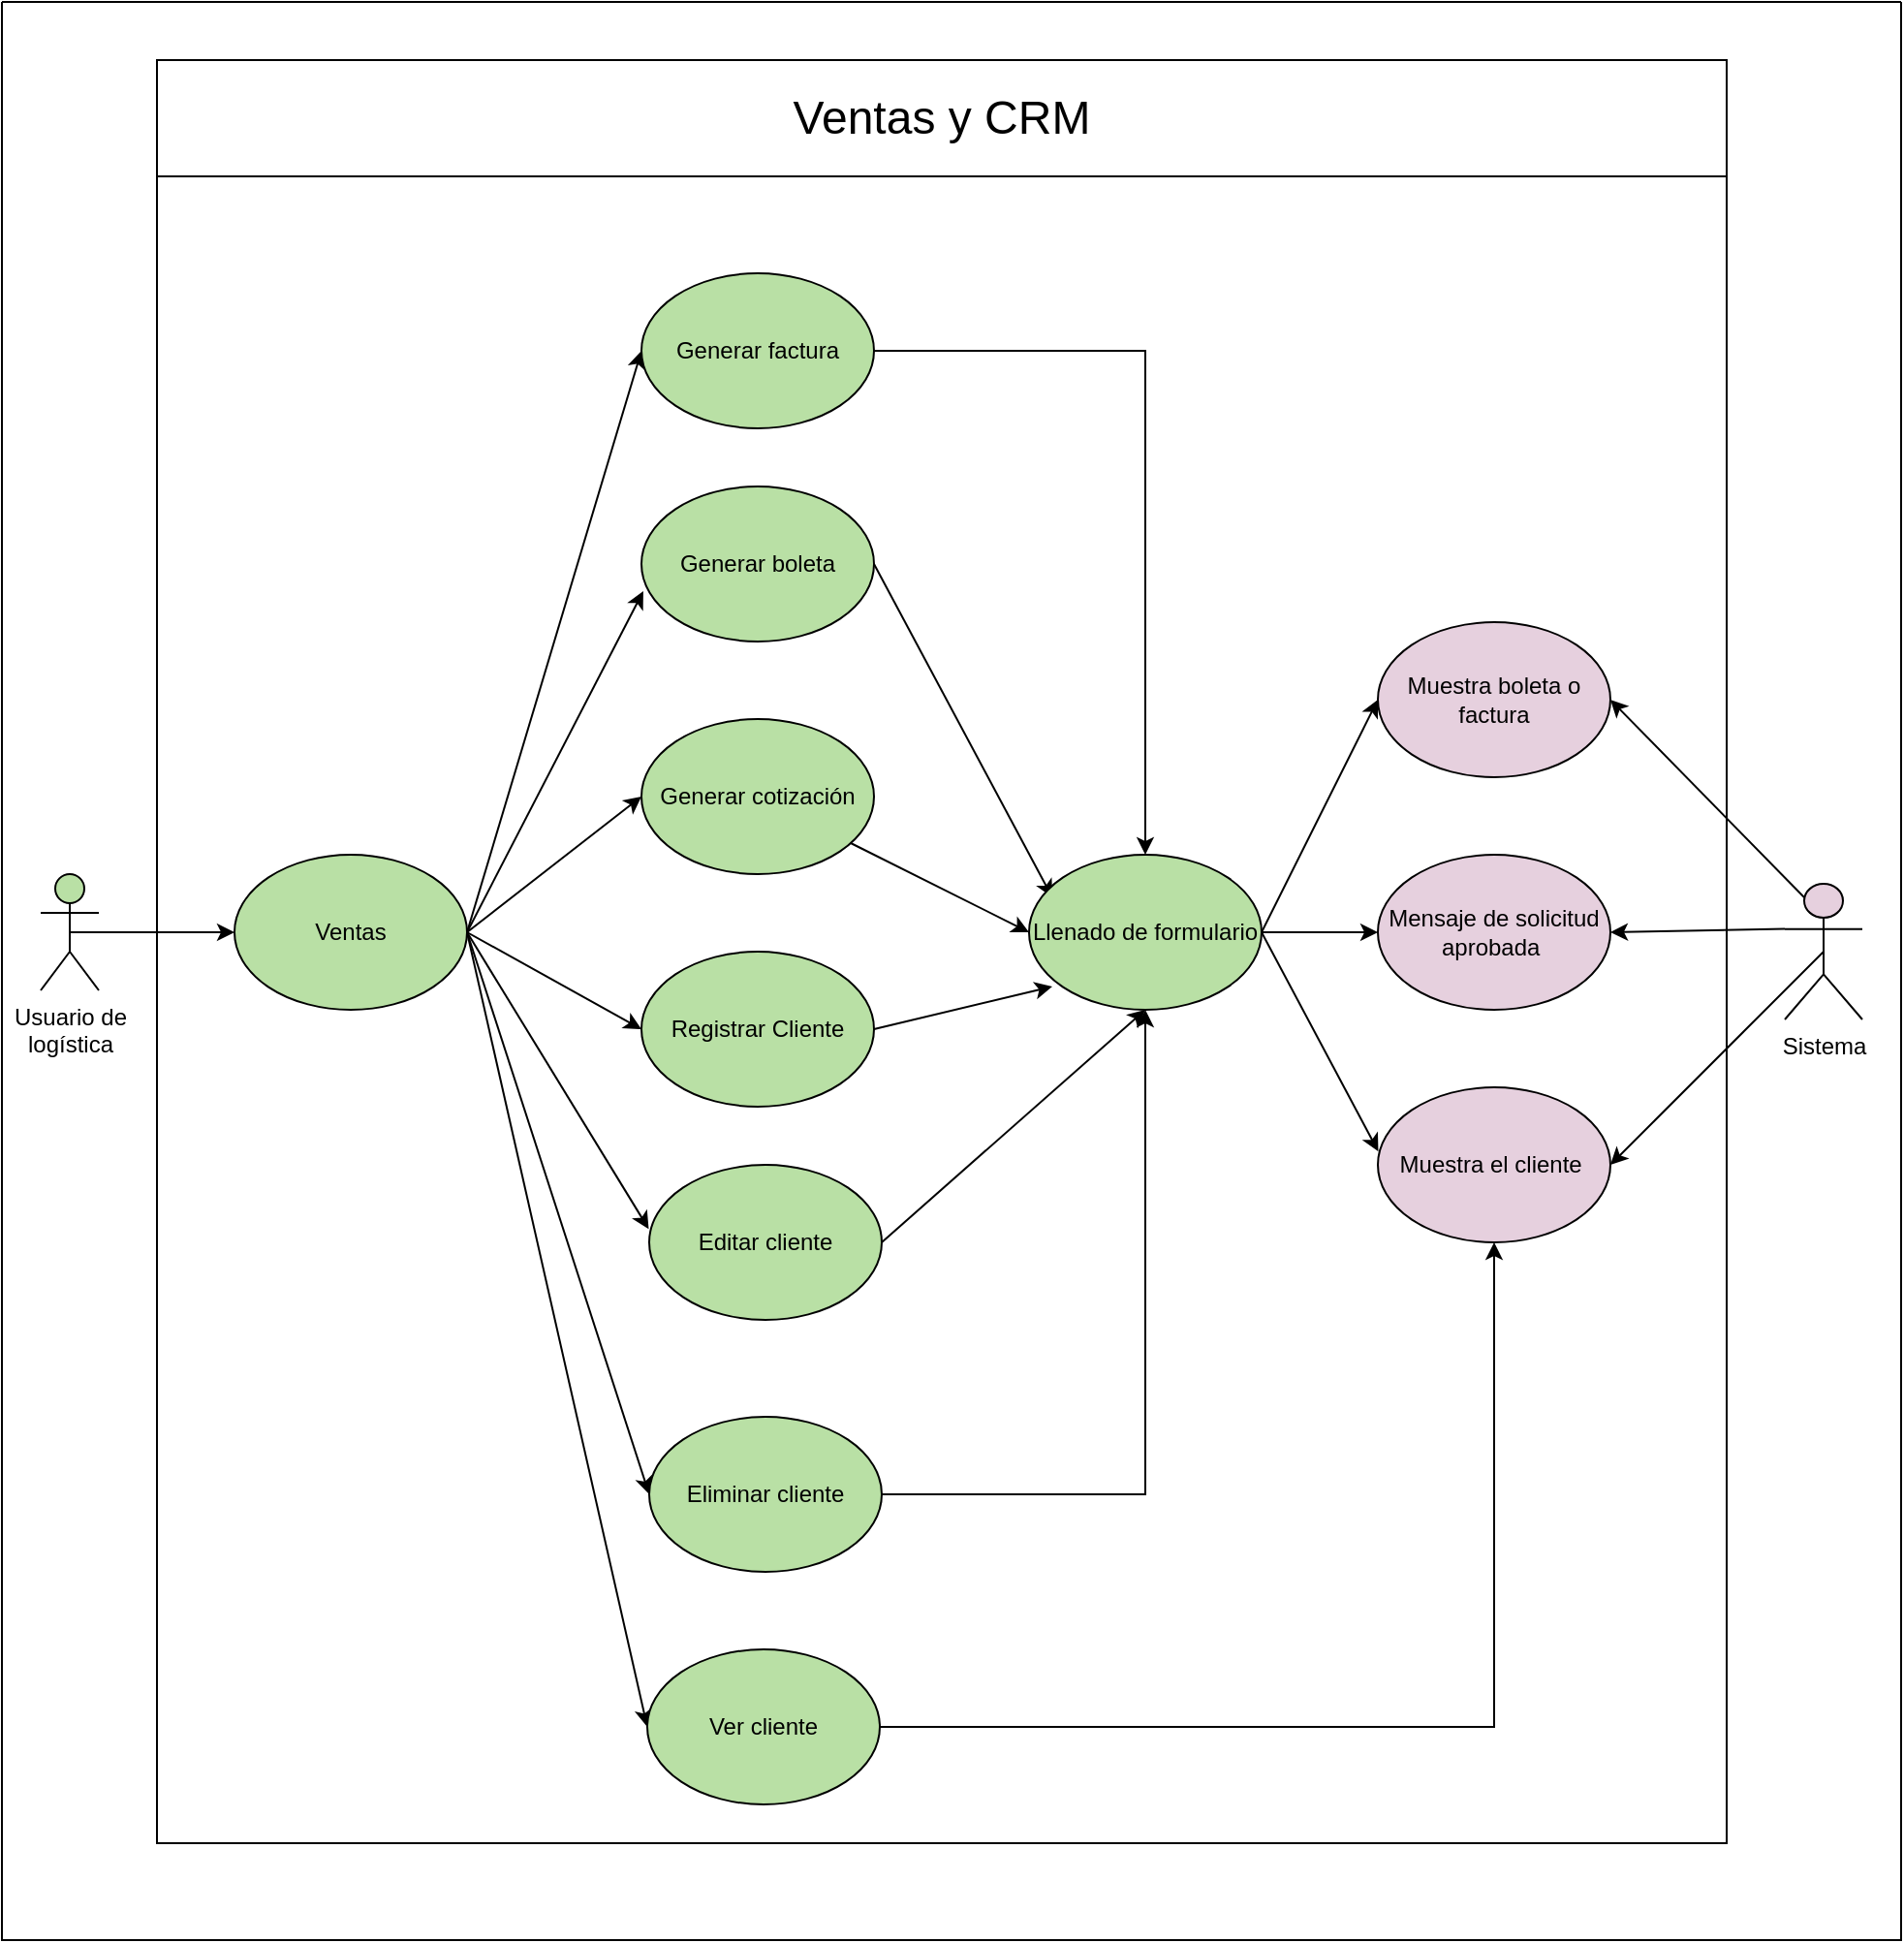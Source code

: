 <mxfile version="24.7.17">
  <diagram name="Página-1" id="9zy7lE_bJ6M9jYBpAnJQ">
    <mxGraphModel grid="1" page="1" gridSize="10" guides="1" tooltips="1" connect="1" arrows="1" fold="1" pageScale="1" pageWidth="827" pageHeight="1169" math="0" shadow="0">
      <root>
        <mxCell id="0" />
        <mxCell id="1" parent="0" />
        <mxCell id="uSnip5BmWE4I7YcpkdGi-1" value="" style="rounded=0;whiteSpace=wrap;html=1;" vertex="1" parent="1">
          <mxGeometry x="160" y="220" width="810" height="860" as="geometry" />
        </mxCell>
        <mxCell id="uSnip5BmWE4I7YcpkdGi-2" style="edgeStyle=orthogonalEdgeStyle;rounded=0;orthogonalLoop=1;jettySize=auto;html=1;exitX=0.5;exitY=0.5;exitDx=0;exitDy=0;exitPerimeter=0;" edge="1" parent="1" source="uSnip5BmWE4I7YcpkdGi-3" target="uSnip5BmWE4I7YcpkdGi-10">
          <mxGeometry relative="1" as="geometry" />
        </mxCell>
        <mxCell id="uSnip5BmWE4I7YcpkdGi-4" style="rounded=0;orthogonalLoop=1;jettySize=auto;html=1;exitX=0.5;exitY=0.5;exitDx=0;exitDy=0;exitPerimeter=0;entryX=1;entryY=0.5;entryDx=0;entryDy=0;" edge="1" parent="1" source="uSnip5BmWE4I7YcpkdGi-6" target="uSnip5BmWE4I7YcpkdGi-24">
          <mxGeometry relative="1" as="geometry" />
        </mxCell>
        <mxCell id="uSnip5BmWE4I7YcpkdGi-7" style="rounded=0;orthogonalLoop=1;jettySize=auto;html=1;exitX=1;exitY=0.5;exitDx=0;exitDy=0;entryX=0;entryY=0.5;entryDx=0;entryDy=0;" edge="1" parent="1" source="uSnip5BmWE4I7YcpkdGi-10" target="uSnip5BmWE4I7YcpkdGi-14">
          <mxGeometry relative="1" as="geometry" />
        </mxCell>
        <mxCell id="uSnip5BmWE4I7YcpkdGi-8" style="rounded=0;orthogonalLoop=1;jettySize=auto;html=1;exitX=1;exitY=0.5;exitDx=0;exitDy=0;entryX=0;entryY=0.5;entryDx=0;entryDy=0;" edge="1" parent="1" source="uSnip5BmWE4I7YcpkdGi-10" target="uSnip5BmWE4I7YcpkdGi-16">
          <mxGeometry relative="1" as="geometry" />
        </mxCell>
        <mxCell id="uSnip5BmWE4I7YcpkdGi-9" style="rounded=0;orthogonalLoop=1;jettySize=auto;html=1;exitX=1;exitY=0.5;exitDx=0;exitDy=0;entryX=0;entryY=0.5;entryDx=0;entryDy=0;" edge="1" parent="1" source="uSnip5BmWE4I7YcpkdGi-10" target="uSnip5BmWE4I7YcpkdGi-23">
          <mxGeometry relative="1" as="geometry" />
        </mxCell>
        <mxCell id="uSnip5BmWE4I7YcpkdGi-38" style="rounded=0;orthogonalLoop=1;jettySize=auto;html=1;exitX=1;exitY=0.5;exitDx=0;exitDy=0;entryX=0;entryY=0.5;entryDx=0;entryDy=0;" edge="1" parent="1" source="uSnip5BmWE4I7YcpkdGi-10" target="uSnip5BmWE4I7YcpkdGi-27">
          <mxGeometry relative="1" as="geometry" />
        </mxCell>
        <mxCell id="uSnip5BmWE4I7YcpkdGi-40" style="rounded=0;orthogonalLoop=1;jettySize=auto;html=1;exitX=1;exitY=0.5;exitDx=0;exitDy=0;entryX=0;entryY=0.5;entryDx=0;entryDy=0;" edge="1" parent="1" source="uSnip5BmWE4I7YcpkdGi-10" target="uSnip5BmWE4I7YcpkdGi-33">
          <mxGeometry relative="1" as="geometry" />
        </mxCell>
        <mxCell id="uSnip5BmWE4I7YcpkdGi-10" value="Ventas" style="ellipse;whiteSpace=wrap;html=1;fillColor=#B9E0A5;" vertex="1" parent="1">
          <mxGeometry x="200" y="570" width="120" height="80" as="geometry" />
        </mxCell>
        <mxCell id="uSnip5BmWE4I7YcpkdGi-11" style="rounded=0;orthogonalLoop=1;jettySize=auto;html=1;exitX=1;exitY=0.5;exitDx=0;exitDy=0;entryX=0.1;entryY=0.275;entryDx=0;entryDy=0;entryPerimeter=0;" edge="1" parent="1" source="uSnip5BmWE4I7YcpkdGi-12" target="uSnip5BmWE4I7YcpkdGi-19">
          <mxGeometry relative="1" as="geometry">
            <mxPoint x="580" y="400" as="targetPoint" />
          </mxGeometry>
        </mxCell>
        <mxCell id="uSnip5BmWE4I7YcpkdGi-12" value="Generar boleta" style="ellipse;whiteSpace=wrap;html=1;fillColor=#B9E0A5;" vertex="1" parent="1">
          <mxGeometry x="410" y="380" width="120" height="80" as="geometry" />
        </mxCell>
        <mxCell id="uSnip5BmWE4I7YcpkdGi-13" style="rounded=0;orthogonalLoop=1;jettySize=auto;html=1;entryX=0;entryY=0.5;entryDx=0;entryDy=0;" edge="1" parent="1" source="uSnip5BmWE4I7YcpkdGi-14" target="uSnip5BmWE4I7YcpkdGi-19">
          <mxGeometry relative="1" as="geometry" />
        </mxCell>
        <mxCell id="uSnip5BmWE4I7YcpkdGi-14" value="Generar cotización" style="ellipse;whiteSpace=wrap;html=1;fillColor=#B9E0A5;" vertex="1" parent="1">
          <mxGeometry x="410" y="500" width="120" height="80" as="geometry" />
        </mxCell>
        <mxCell id="uSnip5BmWE4I7YcpkdGi-15" style="rounded=0;orthogonalLoop=1;jettySize=auto;html=1;exitX=1;exitY=0.5;exitDx=0;exitDy=0;entryX=0.1;entryY=0.85;entryDx=0;entryDy=0;entryPerimeter=0;" edge="1" parent="1" source="uSnip5BmWE4I7YcpkdGi-16" target="uSnip5BmWE4I7YcpkdGi-19">
          <mxGeometry relative="1" as="geometry" />
        </mxCell>
        <mxCell id="uSnip5BmWE4I7YcpkdGi-16" value="Registrar Cliente" style="ellipse;whiteSpace=wrap;html=1;fillColor=#B9E0A5;" vertex="1" parent="1">
          <mxGeometry x="410" y="620" width="120" height="80" as="geometry" />
        </mxCell>
        <mxCell id="uSnip5BmWE4I7YcpkdGi-17" style="rounded=0;orthogonalLoop=1;jettySize=auto;html=1;exitX=1;exitY=0.5;exitDx=0;exitDy=0;entryX=0.008;entryY=0.675;entryDx=0;entryDy=0;entryPerimeter=0;" edge="1" parent="1" source="uSnip5BmWE4I7YcpkdGi-10" target="uSnip5BmWE4I7YcpkdGi-12">
          <mxGeometry relative="1" as="geometry" />
        </mxCell>
        <mxCell id="uSnip5BmWE4I7YcpkdGi-29" style="edgeStyle=orthogonalEdgeStyle;rounded=0;orthogonalLoop=1;jettySize=auto;html=1;exitX=1;exitY=0.5;exitDx=0;exitDy=0;" edge="1" parent="1" source="uSnip5BmWE4I7YcpkdGi-23" target="uSnip5BmWE4I7YcpkdGi-19">
          <mxGeometry relative="1" as="geometry" />
        </mxCell>
        <mxCell id="uSnip5BmWE4I7YcpkdGi-23" value="Generar factura" style="ellipse;whiteSpace=wrap;html=1;fillColor=#B9E0A5;" vertex="1" parent="1">
          <mxGeometry x="410" y="270" width="120" height="80" as="geometry" />
        </mxCell>
        <mxCell id="uSnip5BmWE4I7YcpkdGi-25" value="&lt;font style=&quot;font-size: 24px;&quot;&gt;Ventas y CRM&lt;/font&gt;" style="rounded=0;whiteSpace=wrap;html=1;" vertex="1" parent="1">
          <mxGeometry x="160" y="160" width="810" height="60" as="geometry" />
        </mxCell>
        <mxCell id="uSnip5BmWE4I7YcpkdGi-26" value="" style="swimlane;startSize=0;" vertex="1" parent="1">
          <mxGeometry x="80" y="130" width="980" height="1000" as="geometry" />
        </mxCell>
        <mxCell id="uSnip5BmWE4I7YcpkdGi-34" value="Muestra boleta o factura" style="ellipse;whiteSpace=wrap;html=1;fillColor=#E6D0DE;" vertex="1" parent="uSnip5BmWE4I7YcpkdGi-26">
          <mxGeometry x="710" y="320" width="120" height="80" as="geometry" />
        </mxCell>
        <mxCell id="uSnip5BmWE4I7YcpkdGi-3" value="Usuario de &lt;br&gt;logística" style="shape=umlActor;verticalLabelPosition=bottom;verticalAlign=top;html=1;outlineConnect=0;fillColor=#B9E0A5;" vertex="1" parent="uSnip5BmWE4I7YcpkdGi-26">
          <mxGeometry x="20" y="450" width="30" height="60" as="geometry" />
        </mxCell>
        <mxCell id="uSnip5BmWE4I7YcpkdGi-35" style="rounded=0;orthogonalLoop=1;jettySize=auto;html=1;exitX=0;exitY=0.333;exitDx=0;exitDy=0;exitPerimeter=0;entryX=1;entryY=0.5;entryDx=0;entryDy=0;" edge="1" parent="uSnip5BmWE4I7YcpkdGi-26" source="uSnip5BmWE4I7YcpkdGi-6" target="uSnip5BmWE4I7YcpkdGi-21">
          <mxGeometry relative="1" as="geometry" />
        </mxCell>
        <mxCell id="uSnip5BmWE4I7YcpkdGi-36" style="rounded=0;orthogonalLoop=1;jettySize=auto;html=1;exitX=0.25;exitY=0.1;exitDx=0;exitDy=0;exitPerimeter=0;entryX=1;entryY=0.5;entryDx=0;entryDy=0;" edge="1" parent="uSnip5BmWE4I7YcpkdGi-26" source="uSnip5BmWE4I7YcpkdGi-6" target="uSnip5BmWE4I7YcpkdGi-34">
          <mxGeometry relative="1" as="geometry" />
        </mxCell>
        <mxCell id="uSnip5BmWE4I7YcpkdGi-6" value="Sistema" style="shape=umlActor;verticalLabelPosition=bottom;verticalAlign=top;html=1;outlineConnect=0;fillColor=#E6D0DE;" vertex="1" parent="uSnip5BmWE4I7YcpkdGi-26">
          <mxGeometry x="920" y="455" width="40" height="70" as="geometry" />
        </mxCell>
        <mxCell id="uSnip5BmWE4I7YcpkdGi-44" style="edgeStyle=orthogonalEdgeStyle;rounded=0;orthogonalLoop=1;jettySize=auto;html=1;exitX=1;exitY=0.5;exitDx=0;exitDy=0;entryX=0;entryY=0.5;entryDx=0;entryDy=0;" edge="1" parent="uSnip5BmWE4I7YcpkdGi-26" source="uSnip5BmWE4I7YcpkdGi-19" target="uSnip5BmWE4I7YcpkdGi-21">
          <mxGeometry relative="1" as="geometry" />
        </mxCell>
        <mxCell id="uSnip5BmWE4I7YcpkdGi-45" style="rounded=0;orthogonalLoop=1;jettySize=auto;html=1;exitX=1;exitY=0.5;exitDx=0;exitDy=0;entryX=0;entryY=0.5;entryDx=0;entryDy=0;" edge="1" parent="uSnip5BmWE4I7YcpkdGi-26" source="uSnip5BmWE4I7YcpkdGi-19" target="uSnip5BmWE4I7YcpkdGi-34">
          <mxGeometry relative="1" as="geometry" />
        </mxCell>
        <mxCell id="uSnip5BmWE4I7YcpkdGi-19" value="Llenado de formulario" style="ellipse;whiteSpace=wrap;html=1;fillColor=#B9E0A5;" vertex="1" parent="uSnip5BmWE4I7YcpkdGi-26">
          <mxGeometry x="530" y="440" width="120" height="80" as="geometry" />
        </mxCell>
        <mxCell id="uSnip5BmWE4I7YcpkdGi-21" value="Mensaje de solicitud aprobada&amp;nbsp;" style="ellipse;whiteSpace=wrap;html=1;fillColor=#E6D0DE;" vertex="1" parent="uSnip5BmWE4I7YcpkdGi-26">
          <mxGeometry x="710" y="440" width="120" height="80" as="geometry" />
        </mxCell>
        <mxCell id="uSnip5BmWE4I7YcpkdGi-30" style="rounded=0;orthogonalLoop=1;jettySize=auto;html=1;exitX=1;exitY=0.5;exitDx=0;exitDy=0;entryX=0.5;entryY=1;entryDx=0;entryDy=0;" edge="1" parent="1" source="uSnip5BmWE4I7YcpkdGi-28" target="uSnip5BmWE4I7YcpkdGi-19">
          <mxGeometry relative="1" as="geometry" />
        </mxCell>
        <mxCell id="uSnip5BmWE4I7YcpkdGi-28" value="Editar cliente" style="ellipse;whiteSpace=wrap;html=1;fillColor=#B9E0A5;" vertex="1" parent="1">
          <mxGeometry x="414" y="730" width="120" height="80" as="geometry" />
        </mxCell>
        <mxCell id="uSnip5BmWE4I7YcpkdGi-41" style="edgeStyle=orthogonalEdgeStyle;rounded=0;orthogonalLoop=1;jettySize=auto;html=1;exitX=1;exitY=0.5;exitDx=0;exitDy=0;entryX=0.5;entryY=1;entryDx=0;entryDy=0;" edge="1" parent="1" source="uSnip5BmWE4I7YcpkdGi-27" target="uSnip5BmWE4I7YcpkdGi-19">
          <mxGeometry relative="1" as="geometry" />
        </mxCell>
        <mxCell id="uSnip5BmWE4I7YcpkdGi-27" value="Eliminar cliente" style="ellipse;whiteSpace=wrap;html=1;fillColor=#B9E0A5;" vertex="1" parent="1">
          <mxGeometry x="414" y="860" width="120" height="80" as="geometry" />
        </mxCell>
        <mxCell id="uSnip5BmWE4I7YcpkdGi-24" value="Muestra el cliente&amp;nbsp;" style="ellipse;whiteSpace=wrap;html=1;fillColor=#E6D0DE;" vertex="1" parent="1">
          <mxGeometry x="790" y="690" width="120" height="80" as="geometry" />
        </mxCell>
        <mxCell id="uSnip5BmWE4I7YcpkdGi-42" style="edgeStyle=orthogonalEdgeStyle;rounded=0;orthogonalLoop=1;jettySize=auto;html=1;exitX=1;exitY=0.5;exitDx=0;exitDy=0;entryX=0.5;entryY=1;entryDx=0;entryDy=0;" edge="1" parent="1" source="uSnip5BmWE4I7YcpkdGi-33" target="uSnip5BmWE4I7YcpkdGi-24">
          <mxGeometry relative="1" as="geometry" />
        </mxCell>
        <mxCell id="uSnip5BmWE4I7YcpkdGi-33" value="Ver cliente" style="ellipse;whiteSpace=wrap;html=1;fillColor=#B9E0A5;" vertex="1" parent="1">
          <mxGeometry x="413" y="980" width="120" height="80" as="geometry" />
        </mxCell>
        <mxCell id="uSnip5BmWE4I7YcpkdGi-37" style="rounded=0;orthogonalLoop=1;jettySize=auto;html=1;exitX=1;exitY=0.5;exitDx=0;exitDy=0;entryX=-0.002;entryY=0.414;entryDx=0;entryDy=0;entryPerimeter=0;" edge="1" parent="1" source="uSnip5BmWE4I7YcpkdGi-10" target="uSnip5BmWE4I7YcpkdGi-28">
          <mxGeometry relative="1" as="geometry" />
        </mxCell>
        <mxCell id="uSnip5BmWE4I7YcpkdGi-43" style="rounded=0;orthogonalLoop=1;jettySize=auto;html=1;exitX=1;exitY=0.5;exitDx=0;exitDy=0;entryX=0.002;entryY=0.414;entryDx=0;entryDy=0;entryPerimeter=0;" edge="1" parent="1" source="uSnip5BmWE4I7YcpkdGi-19" target="uSnip5BmWE4I7YcpkdGi-24">
          <mxGeometry relative="1" as="geometry" />
        </mxCell>
      </root>
    </mxGraphModel>
  </diagram>
</mxfile>
